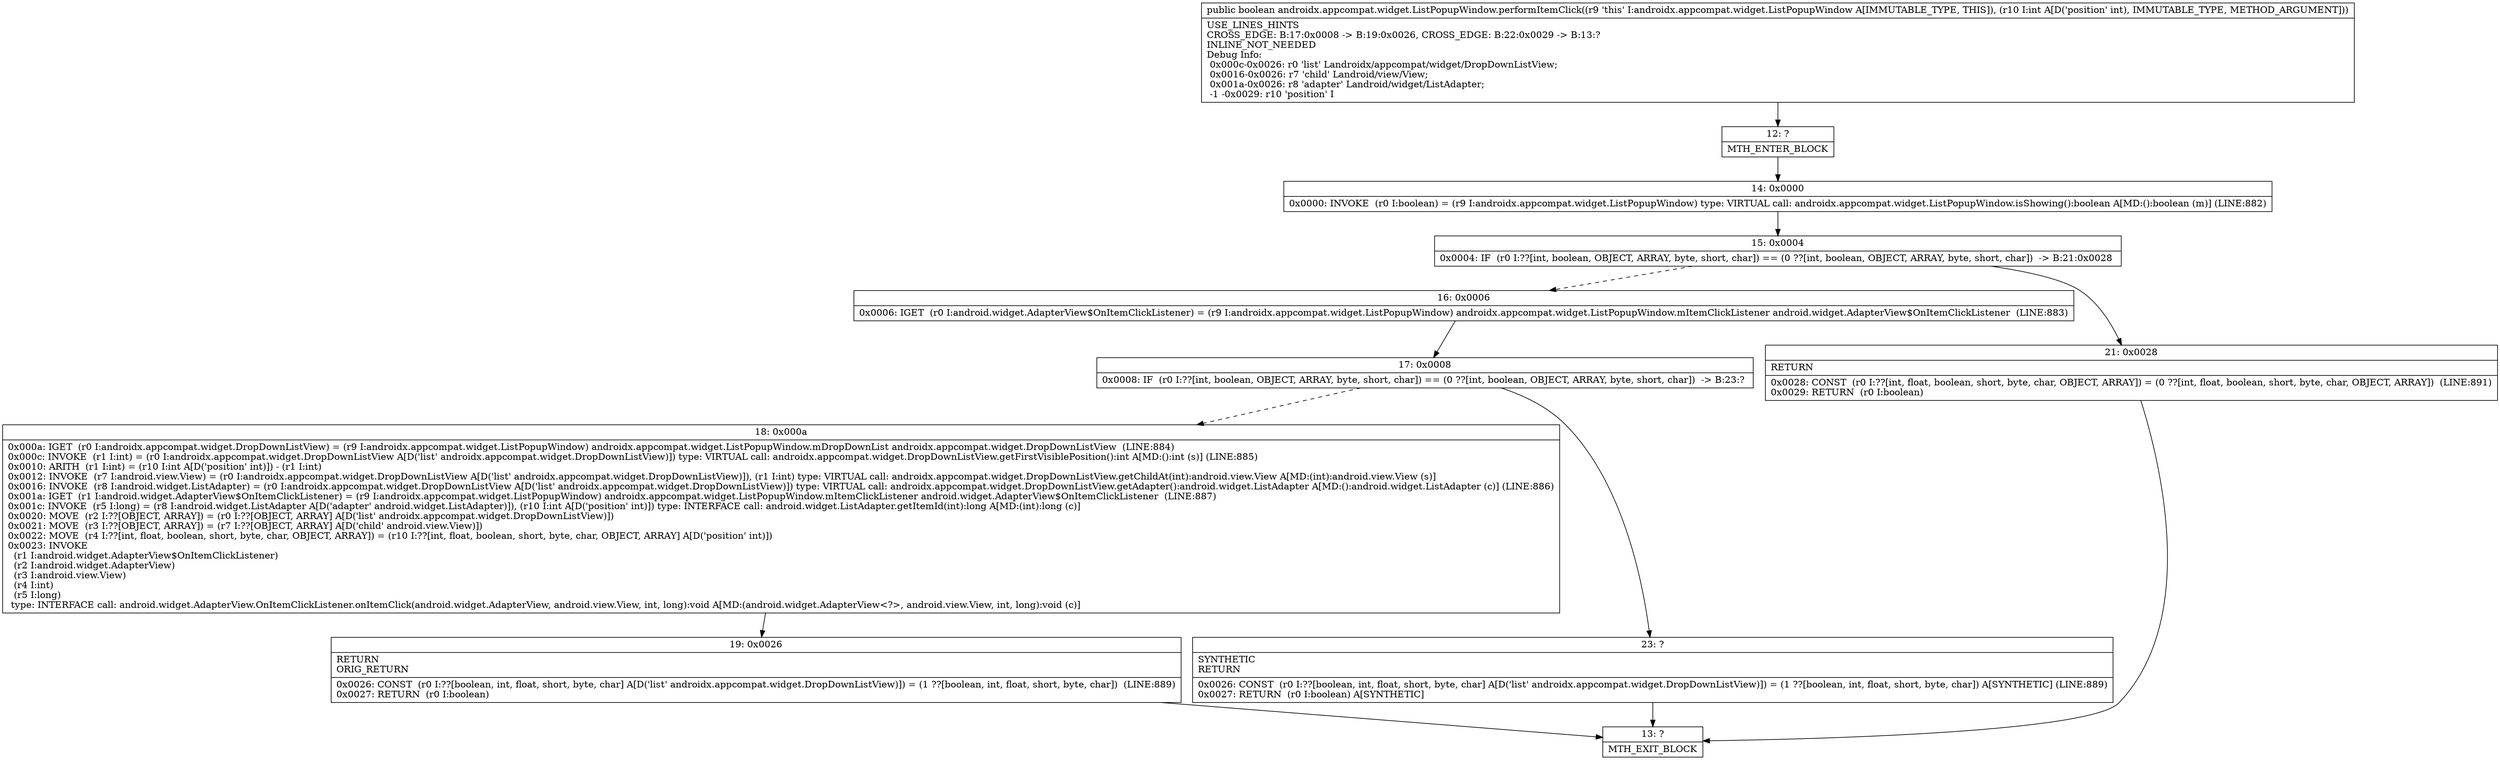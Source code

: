 digraph "CFG forandroidx.appcompat.widget.ListPopupWindow.performItemClick(I)Z" {
Node_12 [shape=record,label="{12\:\ ?|MTH_ENTER_BLOCK\l}"];
Node_14 [shape=record,label="{14\:\ 0x0000|0x0000: INVOKE  (r0 I:boolean) = (r9 I:androidx.appcompat.widget.ListPopupWindow) type: VIRTUAL call: androidx.appcompat.widget.ListPopupWindow.isShowing():boolean A[MD:():boolean (m)] (LINE:882)\l}"];
Node_15 [shape=record,label="{15\:\ 0x0004|0x0004: IF  (r0 I:??[int, boolean, OBJECT, ARRAY, byte, short, char]) == (0 ??[int, boolean, OBJECT, ARRAY, byte, short, char])  \-\> B:21:0x0028 \l}"];
Node_16 [shape=record,label="{16\:\ 0x0006|0x0006: IGET  (r0 I:android.widget.AdapterView$OnItemClickListener) = (r9 I:androidx.appcompat.widget.ListPopupWindow) androidx.appcompat.widget.ListPopupWindow.mItemClickListener android.widget.AdapterView$OnItemClickListener  (LINE:883)\l}"];
Node_17 [shape=record,label="{17\:\ 0x0008|0x0008: IF  (r0 I:??[int, boolean, OBJECT, ARRAY, byte, short, char]) == (0 ??[int, boolean, OBJECT, ARRAY, byte, short, char])  \-\> B:23:? \l}"];
Node_18 [shape=record,label="{18\:\ 0x000a|0x000a: IGET  (r0 I:androidx.appcompat.widget.DropDownListView) = (r9 I:androidx.appcompat.widget.ListPopupWindow) androidx.appcompat.widget.ListPopupWindow.mDropDownList androidx.appcompat.widget.DropDownListView  (LINE:884)\l0x000c: INVOKE  (r1 I:int) = (r0 I:androidx.appcompat.widget.DropDownListView A[D('list' androidx.appcompat.widget.DropDownListView)]) type: VIRTUAL call: androidx.appcompat.widget.DropDownListView.getFirstVisiblePosition():int A[MD:():int (s)] (LINE:885)\l0x0010: ARITH  (r1 I:int) = (r10 I:int A[D('position' int)]) \- (r1 I:int) \l0x0012: INVOKE  (r7 I:android.view.View) = (r0 I:androidx.appcompat.widget.DropDownListView A[D('list' androidx.appcompat.widget.DropDownListView)]), (r1 I:int) type: VIRTUAL call: androidx.appcompat.widget.DropDownListView.getChildAt(int):android.view.View A[MD:(int):android.view.View (s)]\l0x0016: INVOKE  (r8 I:android.widget.ListAdapter) = (r0 I:androidx.appcompat.widget.DropDownListView A[D('list' androidx.appcompat.widget.DropDownListView)]) type: VIRTUAL call: androidx.appcompat.widget.DropDownListView.getAdapter():android.widget.ListAdapter A[MD:():android.widget.ListAdapter (c)] (LINE:886)\l0x001a: IGET  (r1 I:android.widget.AdapterView$OnItemClickListener) = (r9 I:androidx.appcompat.widget.ListPopupWindow) androidx.appcompat.widget.ListPopupWindow.mItemClickListener android.widget.AdapterView$OnItemClickListener  (LINE:887)\l0x001c: INVOKE  (r5 I:long) = (r8 I:android.widget.ListAdapter A[D('adapter' android.widget.ListAdapter)]), (r10 I:int A[D('position' int)]) type: INTERFACE call: android.widget.ListAdapter.getItemId(int):long A[MD:(int):long (c)]\l0x0020: MOVE  (r2 I:??[OBJECT, ARRAY]) = (r0 I:??[OBJECT, ARRAY] A[D('list' androidx.appcompat.widget.DropDownListView)]) \l0x0021: MOVE  (r3 I:??[OBJECT, ARRAY]) = (r7 I:??[OBJECT, ARRAY] A[D('child' android.view.View)]) \l0x0022: MOVE  (r4 I:??[int, float, boolean, short, byte, char, OBJECT, ARRAY]) = (r10 I:??[int, float, boolean, short, byte, char, OBJECT, ARRAY] A[D('position' int)]) \l0x0023: INVOKE  \l  (r1 I:android.widget.AdapterView$OnItemClickListener)\l  (r2 I:android.widget.AdapterView)\l  (r3 I:android.view.View)\l  (r4 I:int)\l  (r5 I:long)\l type: INTERFACE call: android.widget.AdapterView.OnItemClickListener.onItemClick(android.widget.AdapterView, android.view.View, int, long):void A[MD:(android.widget.AdapterView\<?\>, android.view.View, int, long):void (c)]\l}"];
Node_19 [shape=record,label="{19\:\ 0x0026|RETURN\lORIG_RETURN\l|0x0026: CONST  (r0 I:??[boolean, int, float, short, byte, char] A[D('list' androidx.appcompat.widget.DropDownListView)]) = (1 ??[boolean, int, float, short, byte, char])  (LINE:889)\l0x0027: RETURN  (r0 I:boolean) \l}"];
Node_13 [shape=record,label="{13\:\ ?|MTH_EXIT_BLOCK\l}"];
Node_23 [shape=record,label="{23\:\ ?|SYNTHETIC\lRETURN\l|0x0026: CONST  (r0 I:??[boolean, int, float, short, byte, char] A[D('list' androidx.appcompat.widget.DropDownListView)]) = (1 ??[boolean, int, float, short, byte, char]) A[SYNTHETIC] (LINE:889)\l0x0027: RETURN  (r0 I:boolean) A[SYNTHETIC]\l}"];
Node_21 [shape=record,label="{21\:\ 0x0028|RETURN\l|0x0028: CONST  (r0 I:??[int, float, boolean, short, byte, char, OBJECT, ARRAY]) = (0 ??[int, float, boolean, short, byte, char, OBJECT, ARRAY])  (LINE:891)\l0x0029: RETURN  (r0 I:boolean) \l}"];
MethodNode[shape=record,label="{public boolean androidx.appcompat.widget.ListPopupWindow.performItemClick((r9 'this' I:androidx.appcompat.widget.ListPopupWindow A[IMMUTABLE_TYPE, THIS]), (r10 I:int A[D('position' int), IMMUTABLE_TYPE, METHOD_ARGUMENT]))  | USE_LINES_HINTS\lCROSS_EDGE: B:17:0x0008 \-\> B:19:0x0026, CROSS_EDGE: B:22:0x0029 \-\> B:13:?\lINLINE_NOT_NEEDED\lDebug Info:\l  0x000c\-0x0026: r0 'list' Landroidx\/appcompat\/widget\/DropDownListView;\l  0x0016\-0x0026: r7 'child' Landroid\/view\/View;\l  0x001a\-0x0026: r8 'adapter' Landroid\/widget\/ListAdapter;\l  \-1 \-0x0029: r10 'position' I\l}"];
MethodNode -> Node_12;Node_12 -> Node_14;
Node_14 -> Node_15;
Node_15 -> Node_16[style=dashed];
Node_15 -> Node_21;
Node_16 -> Node_17;
Node_17 -> Node_18[style=dashed];
Node_17 -> Node_23;
Node_18 -> Node_19;
Node_19 -> Node_13;
Node_23 -> Node_13;
Node_21 -> Node_13;
}

